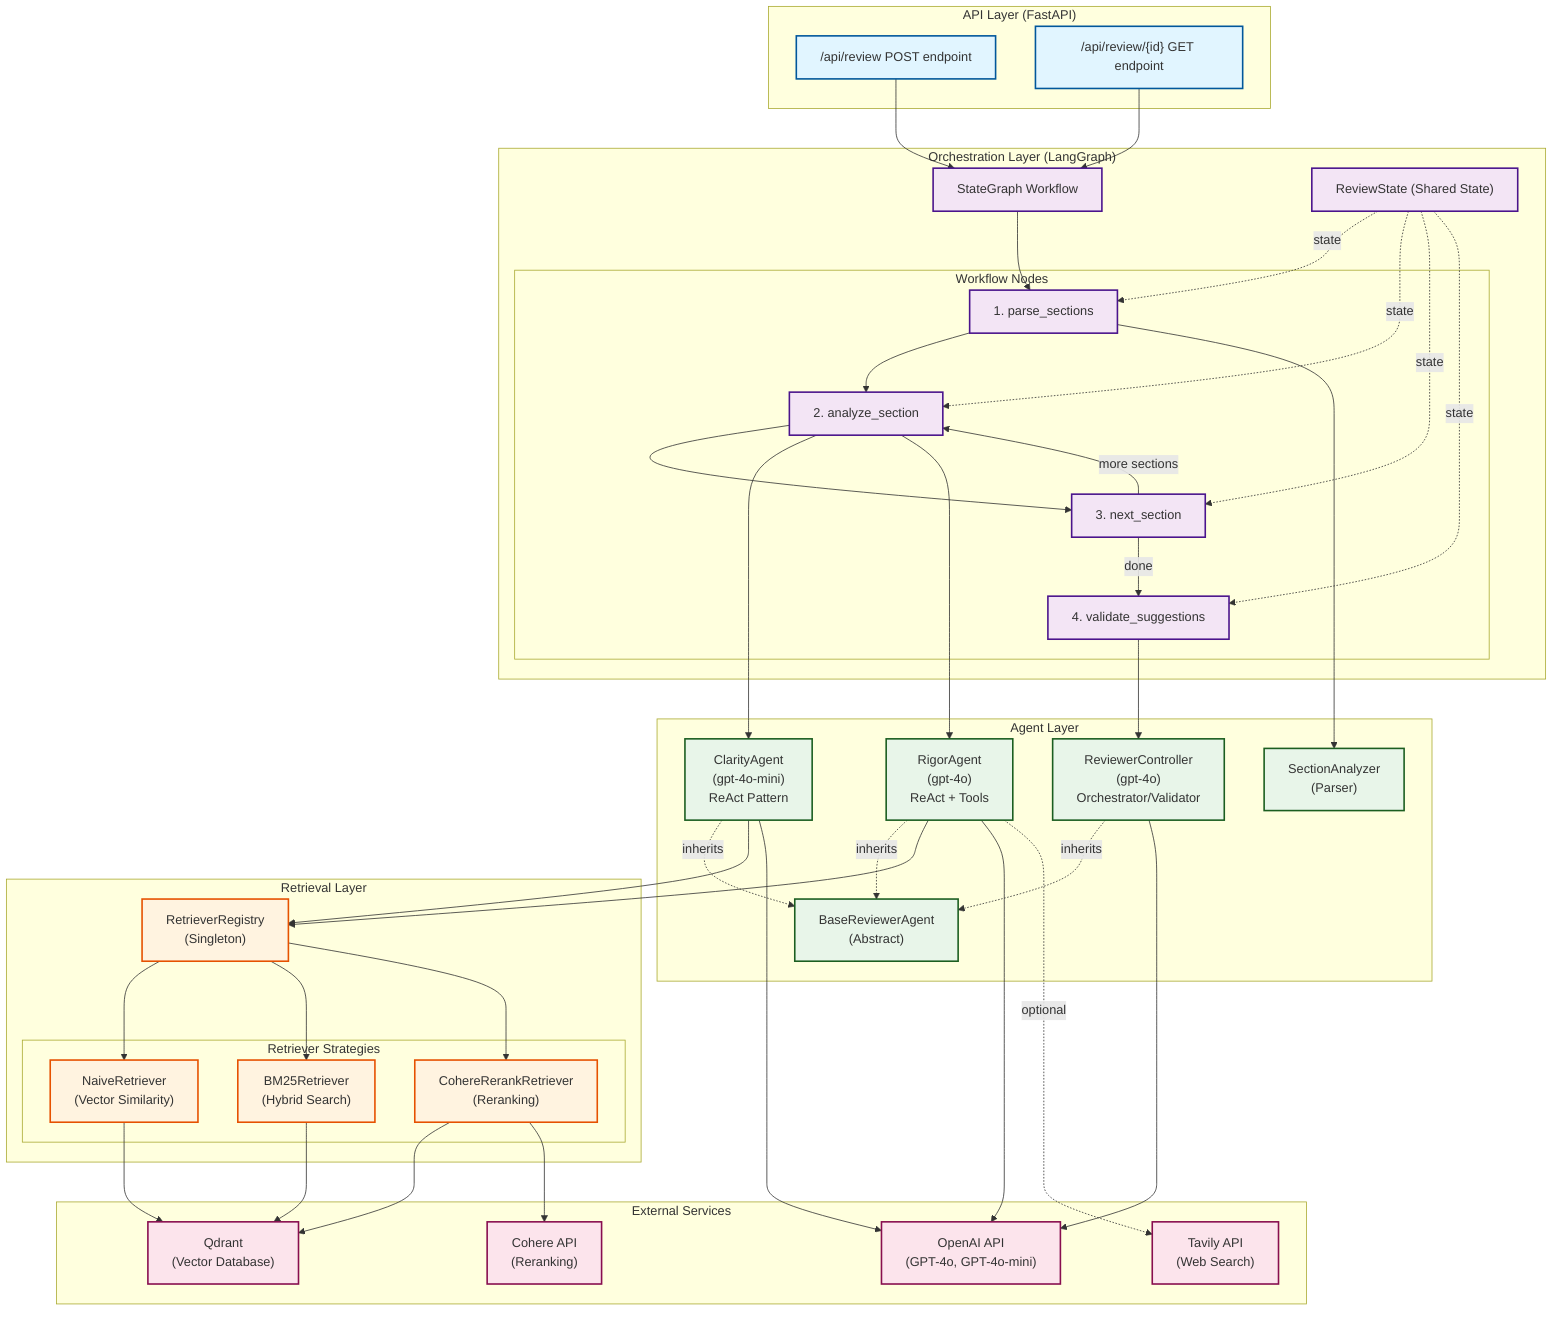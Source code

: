 graph TB
    subgraph API["API Layer (FastAPI)"]
        POST["/api/review POST endpoint"]
        GET["/api/review/{id} GET endpoint"]
    end

    subgraph Controller["Orchestration Layer (LangGraph)"]
        SG["StateGraph Workflow"]
        RS["ReviewState (Shared State)"]

        subgraph Nodes["Workflow Nodes"]
            N1["1. parse_sections"]
            N2["2. analyze_section"]
            N3["3. next_section"]
            N4["4. validate_suggestions"]
        end
    end

    subgraph Agents["Agent Layer"]
        SA["SectionAnalyzer<br/>(Parser)"]
        CA["ClarityAgent<br/>(gpt-4o-mini)<br/>ReAct Pattern"]
        RA["RigorAgent<br/>(gpt-4o)<br/>ReAct + Tools"]
        RC["ReviewerController<br/>(gpt-4o)<br/>Orchestrator/Validator"]
        BA["BaseReviewerAgent<br/>(Abstract)"]

        CA -.inherits.-> BA
        RA -.inherits.-> BA
        RC -.inherits.-> BA
    end

    subgraph Retrieval["Retrieval Layer"]
        RR["RetrieverRegistry<br/>(Singleton)"]

        subgraph Retrievers["Retriever Strategies"]
            R1["NaiveRetriever<br/>(Vector Similarity)"]
            R2["BM25Retriever<br/>(Hybrid Search)"]
            R3["CohereRerankRetriever<br/>(Reranking)"]
        end

        RR --> R1
        RR --> R2
        RR --> R3
    end

    subgraph External["External Services"]
        OAI["OpenAI API<br/>(GPT-4o, GPT-4o-mini)"]
        QD["Qdrant<br/>(Vector Database)"]
        TV["Tavily API<br/>(Web Search)"]
        CO["Cohere API<br/>(Reranking)"]
    end

    %% API to Controller
    POST --> SG
    GET --> SG

    %% Controller workflow
    SG --> N1
    N1 --> N2
    N2 --> N3
    N3 -->|more sections| N2
    N3 -->|done| N4

    %% State connections
    RS -.state.-> N1
    RS -.state.-> N2
    RS -.state.-> N3
    RS -.state.-> N4

    %% Nodes to Agents
    N1 --> SA
    N2 --> CA
    N2 --> RA
    N4 --> RC

    %% Agents to Retrieval
    CA --> RR
    RA --> RR

    %% Retrieval to External
    R1 --> QD
    R2 --> QD
    R3 --> QD
    R3 --> CO

    %% Agents to External
    CA --> OAI
    RA --> OAI
    RA -.optional.-> TV
    RC --> OAI

    %% Styling
    classDef api fill:#e1f5ff,stroke:#01579b,stroke-width:2px
    classDef controller fill:#f3e5f5,stroke:#4a148c,stroke-width:2px
    classDef agent fill:#e8f5e9,stroke:#1b5e20,stroke-width:2px
    classDef retrieval fill:#fff3e0,stroke:#e65100,stroke-width:2px
    classDef external fill:#fce4ec,stroke:#880e4f,stroke-width:2px

    class POST,GET api
    class SG,RS,N1,N2,N3,N4 controller
    class SA,CA,RA,RC,BA agent
    class RR,R1,R2,R3 retrieval
    class OAI,QD,TV,CO external